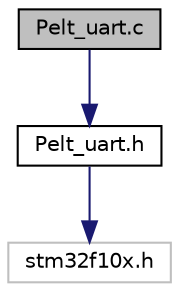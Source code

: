 digraph "Pelt_uart.c"
{
  edge [fontname="Helvetica",fontsize="10",labelfontname="Helvetica",labelfontsize="10"];
  node [fontname="Helvetica",fontsize="10",shape=record];
  Node0 [label="Pelt_uart.c",height=0.2,width=0.4,color="black", fillcolor="grey75", style="filled", fontcolor="black"];
  Node0 -> Node1 [color="midnightblue",fontsize="10",style="solid"];
  Node1 [label="Pelt_uart.h",height=0.2,width=0.4,color="black", fillcolor="white", style="filled",URL="$_pelt__uart_8h.html"];
  Node1 -> Node2 [color="midnightblue",fontsize="10",style="solid"];
  Node2 [label="stm32f10x.h",height=0.2,width=0.4,color="grey75", fillcolor="white", style="filled"];
}
